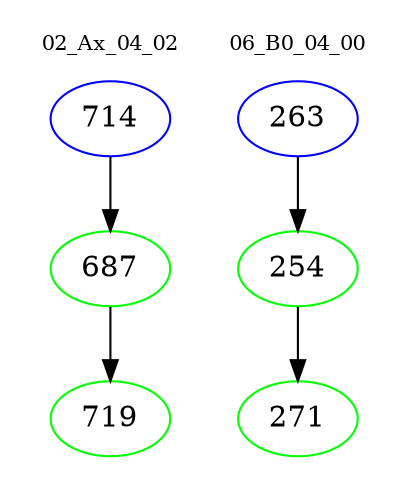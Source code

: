 digraph{
subgraph cluster_0 {
color = white
label = "02_Ax_04_02";
fontsize=10;
T0_714 [label="714", color="blue"]
T0_714 -> T0_687 [color="black"]
T0_687 [label="687", color="green"]
T0_687 -> T0_719 [color="black"]
T0_719 [label="719", color="green"]
}
subgraph cluster_1 {
color = white
label = "06_B0_04_00";
fontsize=10;
T1_263 [label="263", color="blue"]
T1_263 -> T1_254 [color="black"]
T1_254 [label="254", color="green"]
T1_254 -> T1_271 [color="black"]
T1_271 [label="271", color="green"]
}
}

